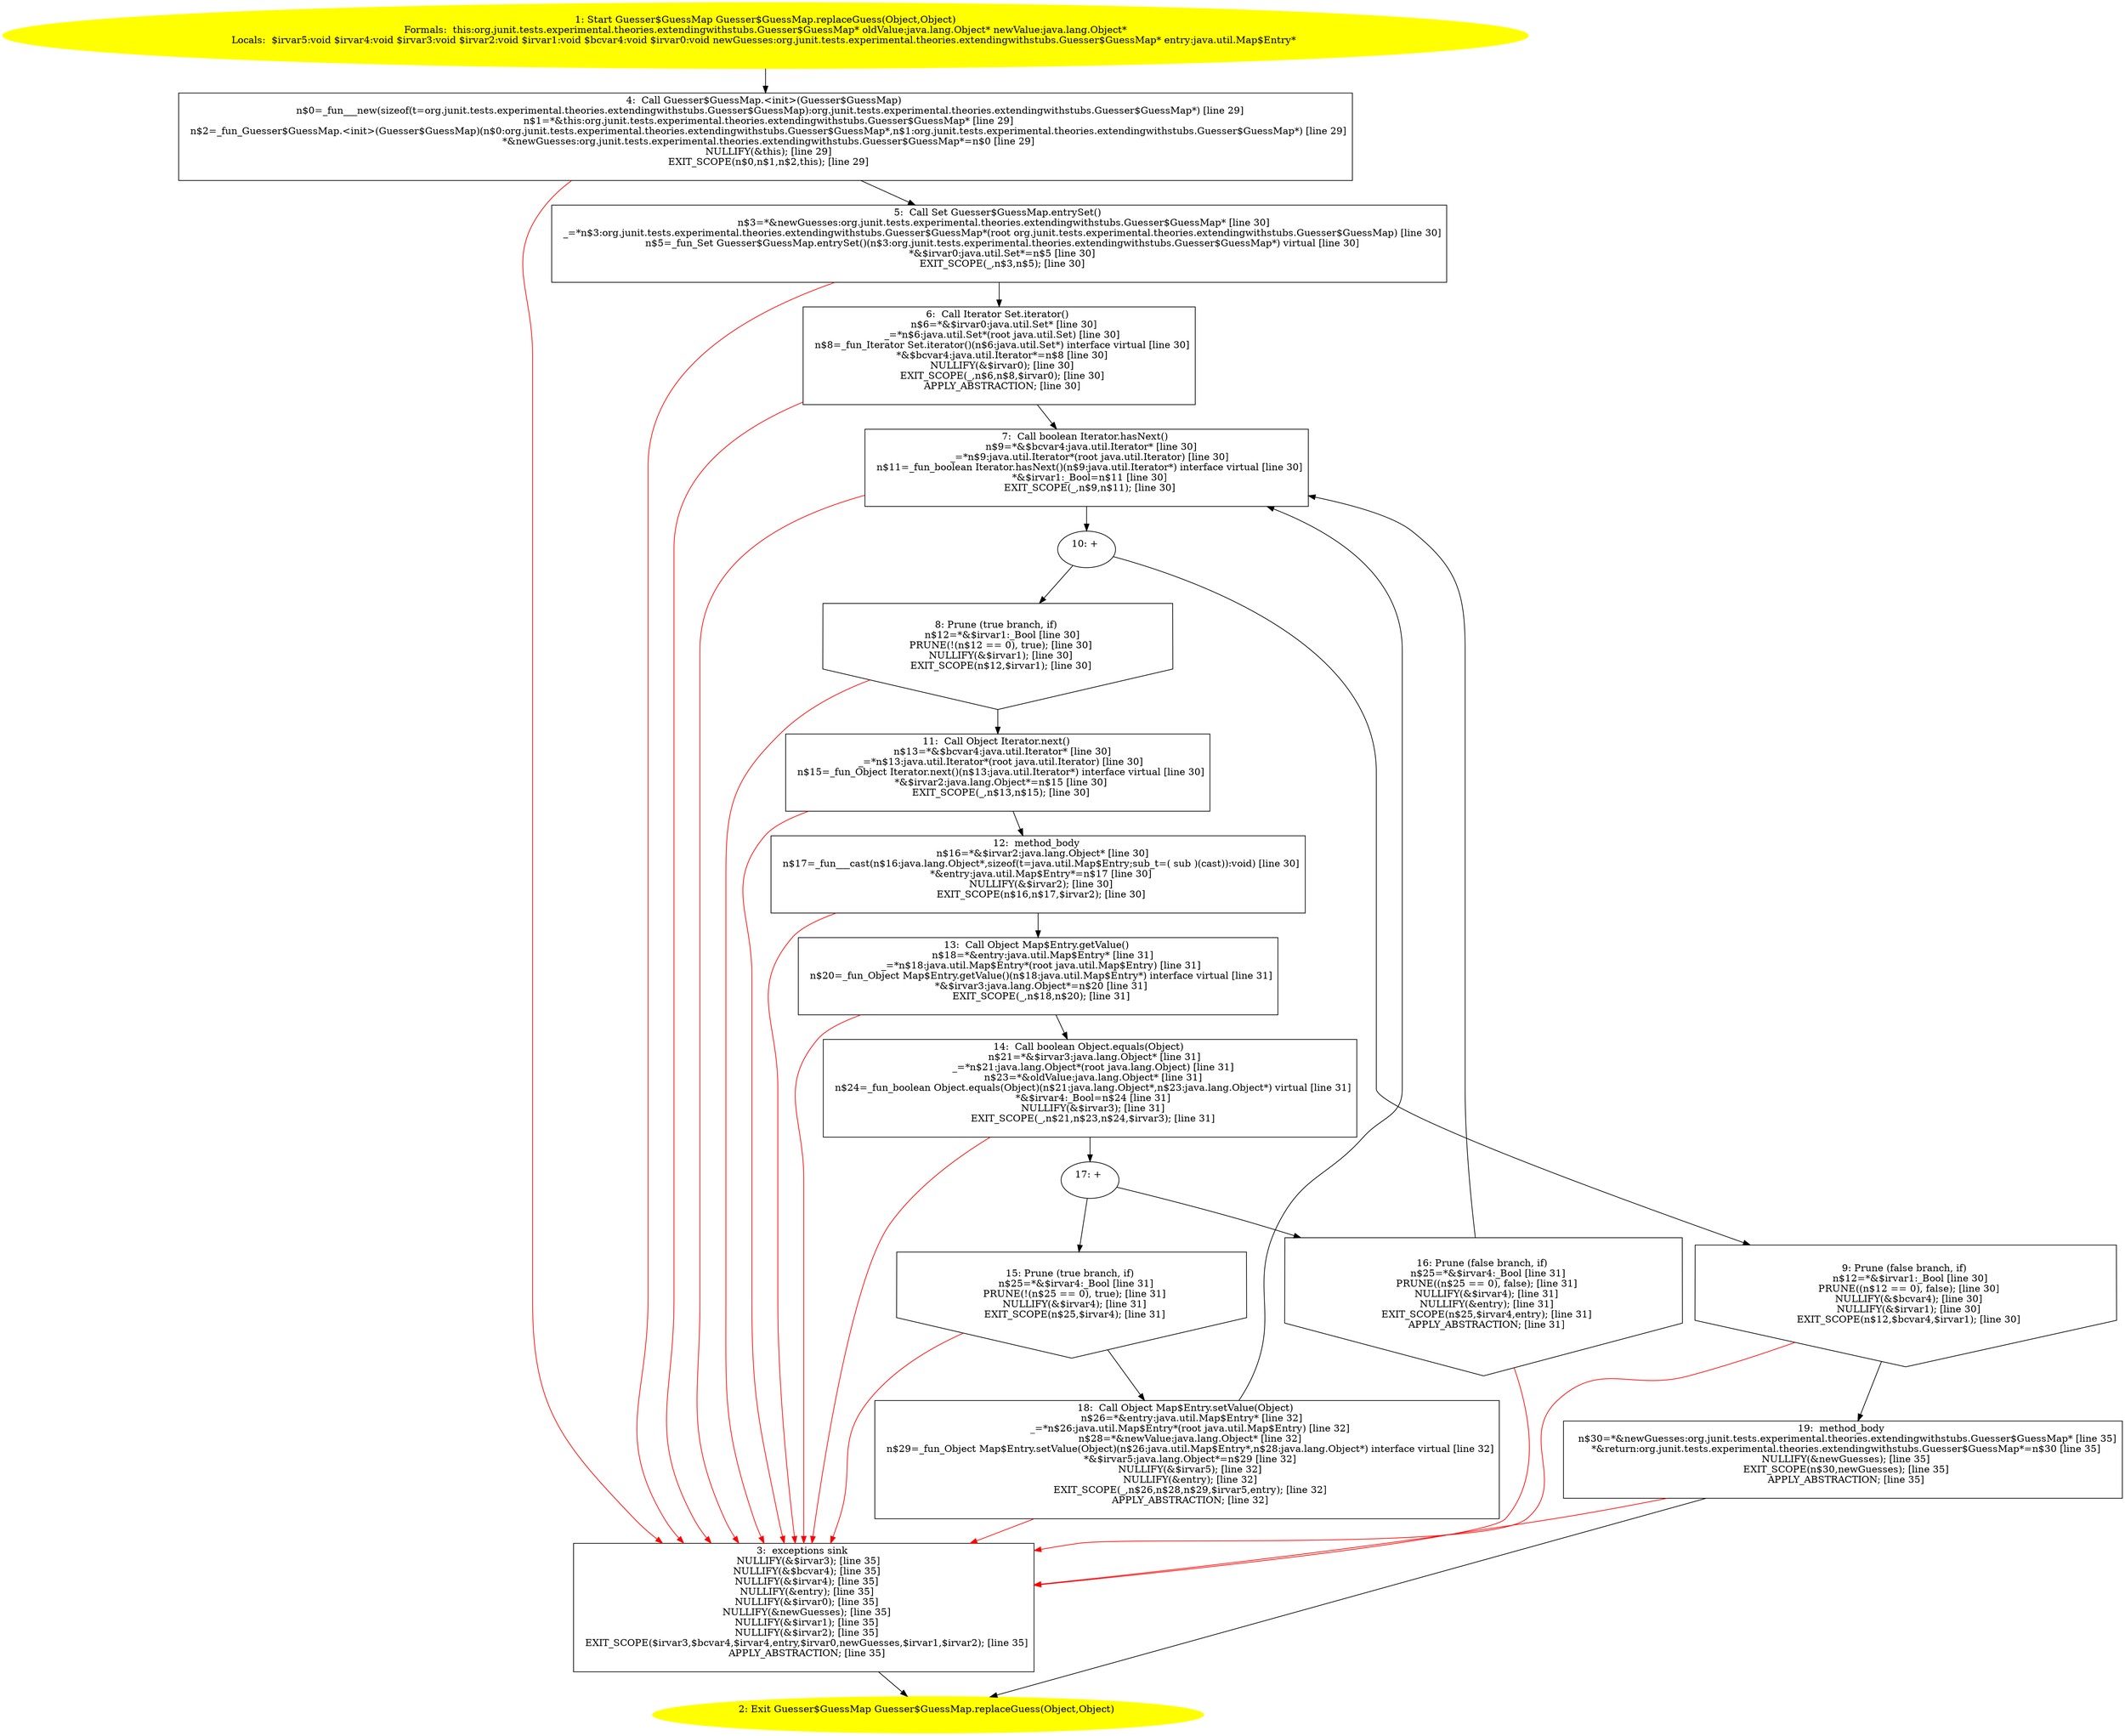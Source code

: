 /* @generated */
digraph cfg {
"org.junit.tests.experimental.theories.extendingwithstubs.Guesser$GuessMap.replaceGuess(java.lang.Obj.b33af69f0d37793429dca79fa4a43e93_1" [label="1: Start Guesser$GuessMap Guesser$GuessMap.replaceGuess(Object,Object)\nFormals:  this:org.junit.tests.experimental.theories.extendingwithstubs.Guesser$GuessMap* oldValue:java.lang.Object* newValue:java.lang.Object*\nLocals:  $irvar5:void $irvar4:void $irvar3:void $irvar2:void $irvar1:void $bcvar4:void $irvar0:void newGuesses:org.junit.tests.experimental.theories.extendingwithstubs.Guesser$GuessMap* entry:java.util.Map$Entry* \n  " color=yellow style=filled]
	

	 "org.junit.tests.experimental.theories.extendingwithstubs.Guesser$GuessMap.replaceGuess(java.lang.Obj.b33af69f0d37793429dca79fa4a43e93_1" -> "org.junit.tests.experimental.theories.extendingwithstubs.Guesser$GuessMap.replaceGuess(java.lang.Obj.b33af69f0d37793429dca79fa4a43e93_4" ;
"org.junit.tests.experimental.theories.extendingwithstubs.Guesser$GuessMap.replaceGuess(java.lang.Obj.b33af69f0d37793429dca79fa4a43e93_2" [label="2: Exit Guesser$GuessMap Guesser$GuessMap.replaceGuess(Object,Object) \n  " color=yellow style=filled]
	

"org.junit.tests.experimental.theories.extendingwithstubs.Guesser$GuessMap.replaceGuess(java.lang.Obj.b33af69f0d37793429dca79fa4a43e93_3" [label="3:  exceptions sink \n   NULLIFY(&$irvar3); [line 35]\n  NULLIFY(&$bcvar4); [line 35]\n  NULLIFY(&$irvar4); [line 35]\n  NULLIFY(&entry); [line 35]\n  NULLIFY(&$irvar0); [line 35]\n  NULLIFY(&newGuesses); [line 35]\n  NULLIFY(&$irvar1); [line 35]\n  NULLIFY(&$irvar2); [line 35]\n  EXIT_SCOPE($irvar3,$bcvar4,$irvar4,entry,$irvar0,newGuesses,$irvar1,$irvar2); [line 35]\n  APPLY_ABSTRACTION; [line 35]\n " shape="box"]
	

	 "org.junit.tests.experimental.theories.extendingwithstubs.Guesser$GuessMap.replaceGuess(java.lang.Obj.b33af69f0d37793429dca79fa4a43e93_3" -> "org.junit.tests.experimental.theories.extendingwithstubs.Guesser$GuessMap.replaceGuess(java.lang.Obj.b33af69f0d37793429dca79fa4a43e93_2" ;
"org.junit.tests.experimental.theories.extendingwithstubs.Guesser$GuessMap.replaceGuess(java.lang.Obj.b33af69f0d37793429dca79fa4a43e93_4" [label="4:  Call Guesser$GuessMap.<init>(Guesser$GuessMap) \n   n$0=_fun___new(sizeof(t=org.junit.tests.experimental.theories.extendingwithstubs.Guesser$GuessMap):org.junit.tests.experimental.theories.extendingwithstubs.Guesser$GuessMap*) [line 29]\n  n$1=*&this:org.junit.tests.experimental.theories.extendingwithstubs.Guesser$GuessMap* [line 29]\n  n$2=_fun_Guesser$GuessMap.<init>(Guesser$GuessMap)(n$0:org.junit.tests.experimental.theories.extendingwithstubs.Guesser$GuessMap*,n$1:org.junit.tests.experimental.theories.extendingwithstubs.Guesser$GuessMap*) [line 29]\n  *&newGuesses:org.junit.tests.experimental.theories.extendingwithstubs.Guesser$GuessMap*=n$0 [line 29]\n  NULLIFY(&this); [line 29]\n  EXIT_SCOPE(n$0,n$1,n$2,this); [line 29]\n " shape="box"]
	

	 "org.junit.tests.experimental.theories.extendingwithstubs.Guesser$GuessMap.replaceGuess(java.lang.Obj.b33af69f0d37793429dca79fa4a43e93_4" -> "org.junit.tests.experimental.theories.extendingwithstubs.Guesser$GuessMap.replaceGuess(java.lang.Obj.b33af69f0d37793429dca79fa4a43e93_5" ;
	 "org.junit.tests.experimental.theories.extendingwithstubs.Guesser$GuessMap.replaceGuess(java.lang.Obj.b33af69f0d37793429dca79fa4a43e93_4" -> "org.junit.tests.experimental.theories.extendingwithstubs.Guesser$GuessMap.replaceGuess(java.lang.Obj.b33af69f0d37793429dca79fa4a43e93_3" [color="red" ];
"org.junit.tests.experimental.theories.extendingwithstubs.Guesser$GuessMap.replaceGuess(java.lang.Obj.b33af69f0d37793429dca79fa4a43e93_5" [label="5:  Call Set Guesser$GuessMap.entrySet() \n   n$3=*&newGuesses:org.junit.tests.experimental.theories.extendingwithstubs.Guesser$GuessMap* [line 30]\n  _=*n$3:org.junit.tests.experimental.theories.extendingwithstubs.Guesser$GuessMap*(root org.junit.tests.experimental.theories.extendingwithstubs.Guesser$GuessMap) [line 30]\n  n$5=_fun_Set Guesser$GuessMap.entrySet()(n$3:org.junit.tests.experimental.theories.extendingwithstubs.Guesser$GuessMap*) virtual [line 30]\n  *&$irvar0:java.util.Set*=n$5 [line 30]\n  EXIT_SCOPE(_,n$3,n$5); [line 30]\n " shape="box"]
	

	 "org.junit.tests.experimental.theories.extendingwithstubs.Guesser$GuessMap.replaceGuess(java.lang.Obj.b33af69f0d37793429dca79fa4a43e93_5" -> "org.junit.tests.experimental.theories.extendingwithstubs.Guesser$GuessMap.replaceGuess(java.lang.Obj.b33af69f0d37793429dca79fa4a43e93_6" ;
	 "org.junit.tests.experimental.theories.extendingwithstubs.Guesser$GuessMap.replaceGuess(java.lang.Obj.b33af69f0d37793429dca79fa4a43e93_5" -> "org.junit.tests.experimental.theories.extendingwithstubs.Guesser$GuessMap.replaceGuess(java.lang.Obj.b33af69f0d37793429dca79fa4a43e93_3" [color="red" ];
"org.junit.tests.experimental.theories.extendingwithstubs.Guesser$GuessMap.replaceGuess(java.lang.Obj.b33af69f0d37793429dca79fa4a43e93_6" [label="6:  Call Iterator Set.iterator() \n   n$6=*&$irvar0:java.util.Set* [line 30]\n  _=*n$6:java.util.Set*(root java.util.Set) [line 30]\n  n$8=_fun_Iterator Set.iterator()(n$6:java.util.Set*) interface virtual [line 30]\n  *&$bcvar4:java.util.Iterator*=n$8 [line 30]\n  NULLIFY(&$irvar0); [line 30]\n  EXIT_SCOPE(_,n$6,n$8,$irvar0); [line 30]\n  APPLY_ABSTRACTION; [line 30]\n " shape="box"]
	

	 "org.junit.tests.experimental.theories.extendingwithstubs.Guesser$GuessMap.replaceGuess(java.lang.Obj.b33af69f0d37793429dca79fa4a43e93_6" -> "org.junit.tests.experimental.theories.extendingwithstubs.Guesser$GuessMap.replaceGuess(java.lang.Obj.b33af69f0d37793429dca79fa4a43e93_7" ;
	 "org.junit.tests.experimental.theories.extendingwithstubs.Guesser$GuessMap.replaceGuess(java.lang.Obj.b33af69f0d37793429dca79fa4a43e93_6" -> "org.junit.tests.experimental.theories.extendingwithstubs.Guesser$GuessMap.replaceGuess(java.lang.Obj.b33af69f0d37793429dca79fa4a43e93_3" [color="red" ];
"org.junit.tests.experimental.theories.extendingwithstubs.Guesser$GuessMap.replaceGuess(java.lang.Obj.b33af69f0d37793429dca79fa4a43e93_7" [label="7:  Call boolean Iterator.hasNext() \n   n$9=*&$bcvar4:java.util.Iterator* [line 30]\n  _=*n$9:java.util.Iterator*(root java.util.Iterator) [line 30]\n  n$11=_fun_boolean Iterator.hasNext()(n$9:java.util.Iterator*) interface virtual [line 30]\n  *&$irvar1:_Bool=n$11 [line 30]\n  EXIT_SCOPE(_,n$9,n$11); [line 30]\n " shape="box"]
	

	 "org.junit.tests.experimental.theories.extendingwithstubs.Guesser$GuessMap.replaceGuess(java.lang.Obj.b33af69f0d37793429dca79fa4a43e93_7" -> "org.junit.tests.experimental.theories.extendingwithstubs.Guesser$GuessMap.replaceGuess(java.lang.Obj.b33af69f0d37793429dca79fa4a43e93_10" ;
	 "org.junit.tests.experimental.theories.extendingwithstubs.Guesser$GuessMap.replaceGuess(java.lang.Obj.b33af69f0d37793429dca79fa4a43e93_7" -> "org.junit.tests.experimental.theories.extendingwithstubs.Guesser$GuessMap.replaceGuess(java.lang.Obj.b33af69f0d37793429dca79fa4a43e93_3" [color="red" ];
"org.junit.tests.experimental.theories.extendingwithstubs.Guesser$GuessMap.replaceGuess(java.lang.Obj.b33af69f0d37793429dca79fa4a43e93_8" [label="8: Prune (true branch, if) \n   n$12=*&$irvar1:_Bool [line 30]\n  PRUNE(!(n$12 == 0), true); [line 30]\n  NULLIFY(&$irvar1); [line 30]\n  EXIT_SCOPE(n$12,$irvar1); [line 30]\n " shape="invhouse"]
	

	 "org.junit.tests.experimental.theories.extendingwithstubs.Guesser$GuessMap.replaceGuess(java.lang.Obj.b33af69f0d37793429dca79fa4a43e93_8" -> "org.junit.tests.experimental.theories.extendingwithstubs.Guesser$GuessMap.replaceGuess(java.lang.Obj.b33af69f0d37793429dca79fa4a43e93_11" ;
	 "org.junit.tests.experimental.theories.extendingwithstubs.Guesser$GuessMap.replaceGuess(java.lang.Obj.b33af69f0d37793429dca79fa4a43e93_8" -> "org.junit.tests.experimental.theories.extendingwithstubs.Guesser$GuessMap.replaceGuess(java.lang.Obj.b33af69f0d37793429dca79fa4a43e93_3" [color="red" ];
"org.junit.tests.experimental.theories.extendingwithstubs.Guesser$GuessMap.replaceGuess(java.lang.Obj.b33af69f0d37793429dca79fa4a43e93_9" [label="9: Prune (false branch, if) \n   n$12=*&$irvar1:_Bool [line 30]\n  PRUNE((n$12 == 0), false); [line 30]\n  NULLIFY(&$bcvar4); [line 30]\n  NULLIFY(&$irvar1); [line 30]\n  EXIT_SCOPE(n$12,$bcvar4,$irvar1); [line 30]\n " shape="invhouse"]
	

	 "org.junit.tests.experimental.theories.extendingwithstubs.Guesser$GuessMap.replaceGuess(java.lang.Obj.b33af69f0d37793429dca79fa4a43e93_9" -> "org.junit.tests.experimental.theories.extendingwithstubs.Guesser$GuessMap.replaceGuess(java.lang.Obj.b33af69f0d37793429dca79fa4a43e93_19" ;
	 "org.junit.tests.experimental.theories.extendingwithstubs.Guesser$GuessMap.replaceGuess(java.lang.Obj.b33af69f0d37793429dca79fa4a43e93_9" -> "org.junit.tests.experimental.theories.extendingwithstubs.Guesser$GuessMap.replaceGuess(java.lang.Obj.b33af69f0d37793429dca79fa4a43e93_3" [color="red" ];
"org.junit.tests.experimental.theories.extendingwithstubs.Guesser$GuessMap.replaceGuess(java.lang.Obj.b33af69f0d37793429dca79fa4a43e93_10" [label="10: + \n  " ]
	

	 "org.junit.tests.experimental.theories.extendingwithstubs.Guesser$GuessMap.replaceGuess(java.lang.Obj.b33af69f0d37793429dca79fa4a43e93_10" -> "org.junit.tests.experimental.theories.extendingwithstubs.Guesser$GuessMap.replaceGuess(java.lang.Obj.b33af69f0d37793429dca79fa4a43e93_8" ;
	 "org.junit.tests.experimental.theories.extendingwithstubs.Guesser$GuessMap.replaceGuess(java.lang.Obj.b33af69f0d37793429dca79fa4a43e93_10" -> "org.junit.tests.experimental.theories.extendingwithstubs.Guesser$GuessMap.replaceGuess(java.lang.Obj.b33af69f0d37793429dca79fa4a43e93_9" ;
"org.junit.tests.experimental.theories.extendingwithstubs.Guesser$GuessMap.replaceGuess(java.lang.Obj.b33af69f0d37793429dca79fa4a43e93_11" [label="11:  Call Object Iterator.next() \n   n$13=*&$bcvar4:java.util.Iterator* [line 30]\n  _=*n$13:java.util.Iterator*(root java.util.Iterator) [line 30]\n  n$15=_fun_Object Iterator.next()(n$13:java.util.Iterator*) interface virtual [line 30]\n  *&$irvar2:java.lang.Object*=n$15 [line 30]\n  EXIT_SCOPE(_,n$13,n$15); [line 30]\n " shape="box"]
	

	 "org.junit.tests.experimental.theories.extendingwithstubs.Guesser$GuessMap.replaceGuess(java.lang.Obj.b33af69f0d37793429dca79fa4a43e93_11" -> "org.junit.tests.experimental.theories.extendingwithstubs.Guesser$GuessMap.replaceGuess(java.lang.Obj.b33af69f0d37793429dca79fa4a43e93_12" ;
	 "org.junit.tests.experimental.theories.extendingwithstubs.Guesser$GuessMap.replaceGuess(java.lang.Obj.b33af69f0d37793429dca79fa4a43e93_11" -> "org.junit.tests.experimental.theories.extendingwithstubs.Guesser$GuessMap.replaceGuess(java.lang.Obj.b33af69f0d37793429dca79fa4a43e93_3" [color="red" ];
"org.junit.tests.experimental.theories.extendingwithstubs.Guesser$GuessMap.replaceGuess(java.lang.Obj.b33af69f0d37793429dca79fa4a43e93_12" [label="12:  method_body \n   n$16=*&$irvar2:java.lang.Object* [line 30]\n  n$17=_fun___cast(n$16:java.lang.Object*,sizeof(t=java.util.Map$Entry;sub_t=( sub )(cast)):void) [line 30]\n  *&entry:java.util.Map$Entry*=n$17 [line 30]\n  NULLIFY(&$irvar2); [line 30]\n  EXIT_SCOPE(n$16,n$17,$irvar2); [line 30]\n " shape="box"]
	

	 "org.junit.tests.experimental.theories.extendingwithstubs.Guesser$GuessMap.replaceGuess(java.lang.Obj.b33af69f0d37793429dca79fa4a43e93_12" -> "org.junit.tests.experimental.theories.extendingwithstubs.Guesser$GuessMap.replaceGuess(java.lang.Obj.b33af69f0d37793429dca79fa4a43e93_13" ;
	 "org.junit.tests.experimental.theories.extendingwithstubs.Guesser$GuessMap.replaceGuess(java.lang.Obj.b33af69f0d37793429dca79fa4a43e93_12" -> "org.junit.tests.experimental.theories.extendingwithstubs.Guesser$GuessMap.replaceGuess(java.lang.Obj.b33af69f0d37793429dca79fa4a43e93_3" [color="red" ];
"org.junit.tests.experimental.theories.extendingwithstubs.Guesser$GuessMap.replaceGuess(java.lang.Obj.b33af69f0d37793429dca79fa4a43e93_13" [label="13:  Call Object Map$Entry.getValue() \n   n$18=*&entry:java.util.Map$Entry* [line 31]\n  _=*n$18:java.util.Map$Entry*(root java.util.Map$Entry) [line 31]\n  n$20=_fun_Object Map$Entry.getValue()(n$18:java.util.Map$Entry*) interface virtual [line 31]\n  *&$irvar3:java.lang.Object*=n$20 [line 31]\n  EXIT_SCOPE(_,n$18,n$20); [line 31]\n " shape="box"]
	

	 "org.junit.tests.experimental.theories.extendingwithstubs.Guesser$GuessMap.replaceGuess(java.lang.Obj.b33af69f0d37793429dca79fa4a43e93_13" -> "org.junit.tests.experimental.theories.extendingwithstubs.Guesser$GuessMap.replaceGuess(java.lang.Obj.b33af69f0d37793429dca79fa4a43e93_14" ;
	 "org.junit.tests.experimental.theories.extendingwithstubs.Guesser$GuessMap.replaceGuess(java.lang.Obj.b33af69f0d37793429dca79fa4a43e93_13" -> "org.junit.tests.experimental.theories.extendingwithstubs.Guesser$GuessMap.replaceGuess(java.lang.Obj.b33af69f0d37793429dca79fa4a43e93_3" [color="red" ];
"org.junit.tests.experimental.theories.extendingwithstubs.Guesser$GuessMap.replaceGuess(java.lang.Obj.b33af69f0d37793429dca79fa4a43e93_14" [label="14:  Call boolean Object.equals(Object) \n   n$21=*&$irvar3:java.lang.Object* [line 31]\n  _=*n$21:java.lang.Object*(root java.lang.Object) [line 31]\n  n$23=*&oldValue:java.lang.Object* [line 31]\n  n$24=_fun_boolean Object.equals(Object)(n$21:java.lang.Object*,n$23:java.lang.Object*) virtual [line 31]\n  *&$irvar4:_Bool=n$24 [line 31]\n  NULLIFY(&$irvar3); [line 31]\n  EXIT_SCOPE(_,n$21,n$23,n$24,$irvar3); [line 31]\n " shape="box"]
	

	 "org.junit.tests.experimental.theories.extendingwithstubs.Guesser$GuessMap.replaceGuess(java.lang.Obj.b33af69f0d37793429dca79fa4a43e93_14" -> "org.junit.tests.experimental.theories.extendingwithstubs.Guesser$GuessMap.replaceGuess(java.lang.Obj.b33af69f0d37793429dca79fa4a43e93_17" ;
	 "org.junit.tests.experimental.theories.extendingwithstubs.Guesser$GuessMap.replaceGuess(java.lang.Obj.b33af69f0d37793429dca79fa4a43e93_14" -> "org.junit.tests.experimental.theories.extendingwithstubs.Guesser$GuessMap.replaceGuess(java.lang.Obj.b33af69f0d37793429dca79fa4a43e93_3" [color="red" ];
"org.junit.tests.experimental.theories.extendingwithstubs.Guesser$GuessMap.replaceGuess(java.lang.Obj.b33af69f0d37793429dca79fa4a43e93_15" [label="15: Prune (true branch, if) \n   n$25=*&$irvar4:_Bool [line 31]\n  PRUNE(!(n$25 == 0), true); [line 31]\n  NULLIFY(&$irvar4); [line 31]\n  EXIT_SCOPE(n$25,$irvar4); [line 31]\n " shape="invhouse"]
	

	 "org.junit.tests.experimental.theories.extendingwithstubs.Guesser$GuessMap.replaceGuess(java.lang.Obj.b33af69f0d37793429dca79fa4a43e93_15" -> "org.junit.tests.experimental.theories.extendingwithstubs.Guesser$GuessMap.replaceGuess(java.lang.Obj.b33af69f0d37793429dca79fa4a43e93_18" ;
	 "org.junit.tests.experimental.theories.extendingwithstubs.Guesser$GuessMap.replaceGuess(java.lang.Obj.b33af69f0d37793429dca79fa4a43e93_15" -> "org.junit.tests.experimental.theories.extendingwithstubs.Guesser$GuessMap.replaceGuess(java.lang.Obj.b33af69f0d37793429dca79fa4a43e93_3" [color="red" ];
"org.junit.tests.experimental.theories.extendingwithstubs.Guesser$GuessMap.replaceGuess(java.lang.Obj.b33af69f0d37793429dca79fa4a43e93_16" [label="16: Prune (false branch, if) \n   n$25=*&$irvar4:_Bool [line 31]\n  PRUNE((n$25 == 0), false); [line 31]\n  NULLIFY(&$irvar4); [line 31]\n  NULLIFY(&entry); [line 31]\n  EXIT_SCOPE(n$25,$irvar4,entry); [line 31]\n  APPLY_ABSTRACTION; [line 31]\n " shape="invhouse"]
	

	 "org.junit.tests.experimental.theories.extendingwithstubs.Guesser$GuessMap.replaceGuess(java.lang.Obj.b33af69f0d37793429dca79fa4a43e93_16" -> "org.junit.tests.experimental.theories.extendingwithstubs.Guesser$GuessMap.replaceGuess(java.lang.Obj.b33af69f0d37793429dca79fa4a43e93_7" ;
	 "org.junit.tests.experimental.theories.extendingwithstubs.Guesser$GuessMap.replaceGuess(java.lang.Obj.b33af69f0d37793429dca79fa4a43e93_16" -> "org.junit.tests.experimental.theories.extendingwithstubs.Guesser$GuessMap.replaceGuess(java.lang.Obj.b33af69f0d37793429dca79fa4a43e93_3" [color="red" ];
"org.junit.tests.experimental.theories.extendingwithstubs.Guesser$GuessMap.replaceGuess(java.lang.Obj.b33af69f0d37793429dca79fa4a43e93_17" [label="17: + \n  " ]
	

	 "org.junit.tests.experimental.theories.extendingwithstubs.Guesser$GuessMap.replaceGuess(java.lang.Obj.b33af69f0d37793429dca79fa4a43e93_17" -> "org.junit.tests.experimental.theories.extendingwithstubs.Guesser$GuessMap.replaceGuess(java.lang.Obj.b33af69f0d37793429dca79fa4a43e93_15" ;
	 "org.junit.tests.experimental.theories.extendingwithstubs.Guesser$GuessMap.replaceGuess(java.lang.Obj.b33af69f0d37793429dca79fa4a43e93_17" -> "org.junit.tests.experimental.theories.extendingwithstubs.Guesser$GuessMap.replaceGuess(java.lang.Obj.b33af69f0d37793429dca79fa4a43e93_16" ;
"org.junit.tests.experimental.theories.extendingwithstubs.Guesser$GuessMap.replaceGuess(java.lang.Obj.b33af69f0d37793429dca79fa4a43e93_18" [label="18:  Call Object Map$Entry.setValue(Object) \n   n$26=*&entry:java.util.Map$Entry* [line 32]\n  _=*n$26:java.util.Map$Entry*(root java.util.Map$Entry) [line 32]\n  n$28=*&newValue:java.lang.Object* [line 32]\n  n$29=_fun_Object Map$Entry.setValue(Object)(n$26:java.util.Map$Entry*,n$28:java.lang.Object*) interface virtual [line 32]\n  *&$irvar5:java.lang.Object*=n$29 [line 32]\n  NULLIFY(&$irvar5); [line 32]\n  NULLIFY(&entry); [line 32]\n  EXIT_SCOPE(_,n$26,n$28,n$29,$irvar5,entry); [line 32]\n  APPLY_ABSTRACTION; [line 32]\n " shape="box"]
	

	 "org.junit.tests.experimental.theories.extendingwithstubs.Guesser$GuessMap.replaceGuess(java.lang.Obj.b33af69f0d37793429dca79fa4a43e93_18" -> "org.junit.tests.experimental.theories.extendingwithstubs.Guesser$GuessMap.replaceGuess(java.lang.Obj.b33af69f0d37793429dca79fa4a43e93_7" ;
	 "org.junit.tests.experimental.theories.extendingwithstubs.Guesser$GuessMap.replaceGuess(java.lang.Obj.b33af69f0d37793429dca79fa4a43e93_18" -> "org.junit.tests.experimental.theories.extendingwithstubs.Guesser$GuessMap.replaceGuess(java.lang.Obj.b33af69f0d37793429dca79fa4a43e93_3" [color="red" ];
"org.junit.tests.experimental.theories.extendingwithstubs.Guesser$GuessMap.replaceGuess(java.lang.Obj.b33af69f0d37793429dca79fa4a43e93_19" [label="19:  method_body \n   n$30=*&newGuesses:org.junit.tests.experimental.theories.extendingwithstubs.Guesser$GuessMap* [line 35]\n  *&return:org.junit.tests.experimental.theories.extendingwithstubs.Guesser$GuessMap*=n$30 [line 35]\n  NULLIFY(&newGuesses); [line 35]\n  EXIT_SCOPE(n$30,newGuesses); [line 35]\n  APPLY_ABSTRACTION; [line 35]\n " shape="box"]
	

	 "org.junit.tests.experimental.theories.extendingwithstubs.Guesser$GuessMap.replaceGuess(java.lang.Obj.b33af69f0d37793429dca79fa4a43e93_19" -> "org.junit.tests.experimental.theories.extendingwithstubs.Guesser$GuessMap.replaceGuess(java.lang.Obj.b33af69f0d37793429dca79fa4a43e93_2" ;
	 "org.junit.tests.experimental.theories.extendingwithstubs.Guesser$GuessMap.replaceGuess(java.lang.Obj.b33af69f0d37793429dca79fa4a43e93_19" -> "org.junit.tests.experimental.theories.extendingwithstubs.Guesser$GuessMap.replaceGuess(java.lang.Obj.b33af69f0d37793429dca79fa4a43e93_3" [color="red" ];
}
